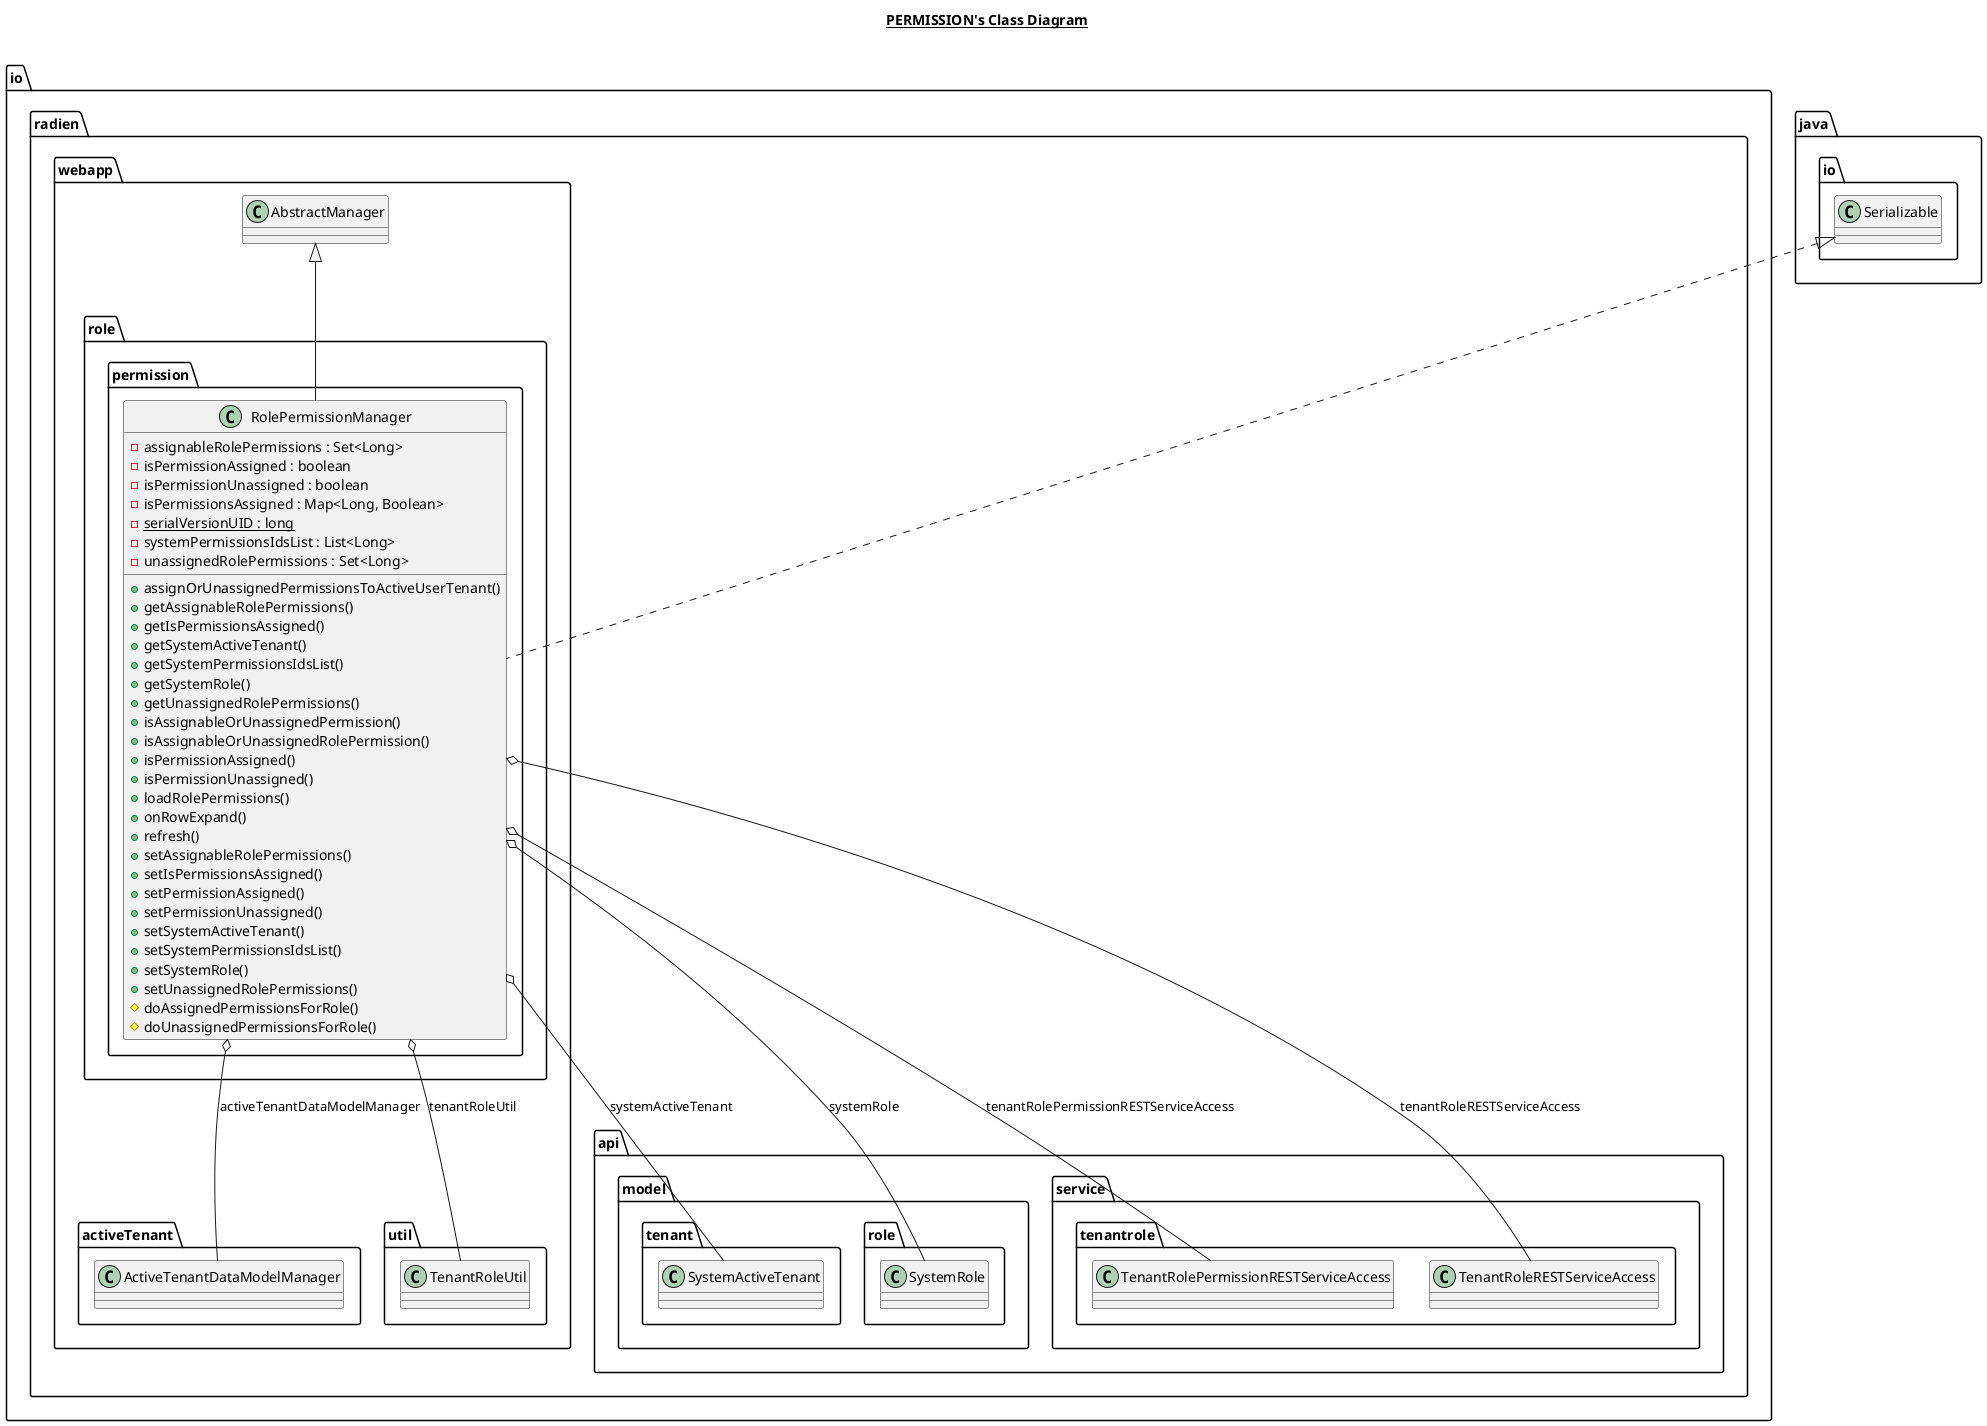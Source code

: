 @startuml

title __PERMISSION's Class Diagram__\n

  namespace io.radien.webapp {
    namespace role {
      namespace permission {
        class io.radien.webapp.role.permission.RolePermissionManager {
            - assignableRolePermissions : Set<Long>
            - isPermissionAssigned : boolean
            - isPermissionUnassigned : boolean
            - isPermissionsAssigned : Map<Long, Boolean>
            {static} - serialVersionUID : long
            - systemPermissionsIdsList : List<Long>
            - unassignedRolePermissions : Set<Long>
            + assignOrUnassignedPermissionsToActiveUserTenant()
            + getAssignableRolePermissions()
            + getIsPermissionsAssigned()
            + getSystemActiveTenant()
            + getSystemPermissionsIdsList()
            + getSystemRole()
            + getUnassignedRolePermissions()
            + isAssignableOrUnassignedPermission()
            + isAssignableOrUnassignedRolePermission()
            + isPermissionAssigned()
            + isPermissionUnassigned()
            + loadRolePermissions()
            + onRowExpand()
            + refresh()
            + setAssignableRolePermissions()
            + setIsPermissionsAssigned()
            + setPermissionAssigned()
            + setPermissionUnassigned()
            + setSystemActiveTenant()
            + setSystemPermissionsIdsList()
            + setSystemRole()
            + setUnassignedRolePermissions()
            # doAssignedPermissionsForRole()
            # doUnassignedPermissionsForRole()
        }
      }
    }
  }
  

  io.radien.webapp.role.permission.RolePermissionManager .up.|> java.io.Serializable
  io.radien.webapp.role.permission.RolePermissionManager -up-|> io.radien.webapp.AbstractManager
  io.radien.webapp.role.permission.RolePermissionManager o-- io.radien.webapp.activeTenant.ActiveTenantDataModelManager : activeTenantDataModelManager
  io.radien.webapp.role.permission.RolePermissionManager o-- io.radien.api.model.tenant.SystemActiveTenant : systemActiveTenant
  io.radien.webapp.role.permission.RolePermissionManager o-- io.radien.api.model.role.SystemRole : systemRole
  io.radien.webapp.role.permission.RolePermissionManager o-- io.radien.api.service.tenantrole.TenantRolePermissionRESTServiceAccess : tenantRolePermissionRESTServiceAccess
  io.radien.webapp.role.permission.RolePermissionManager o-- io.radien.api.service.tenantrole.TenantRoleRESTServiceAccess : tenantRoleRESTServiceAccess
  io.radien.webapp.role.permission.RolePermissionManager o-- io.radien.webapp.util.TenantRoleUtil : tenantRoleUtil







@enduml
